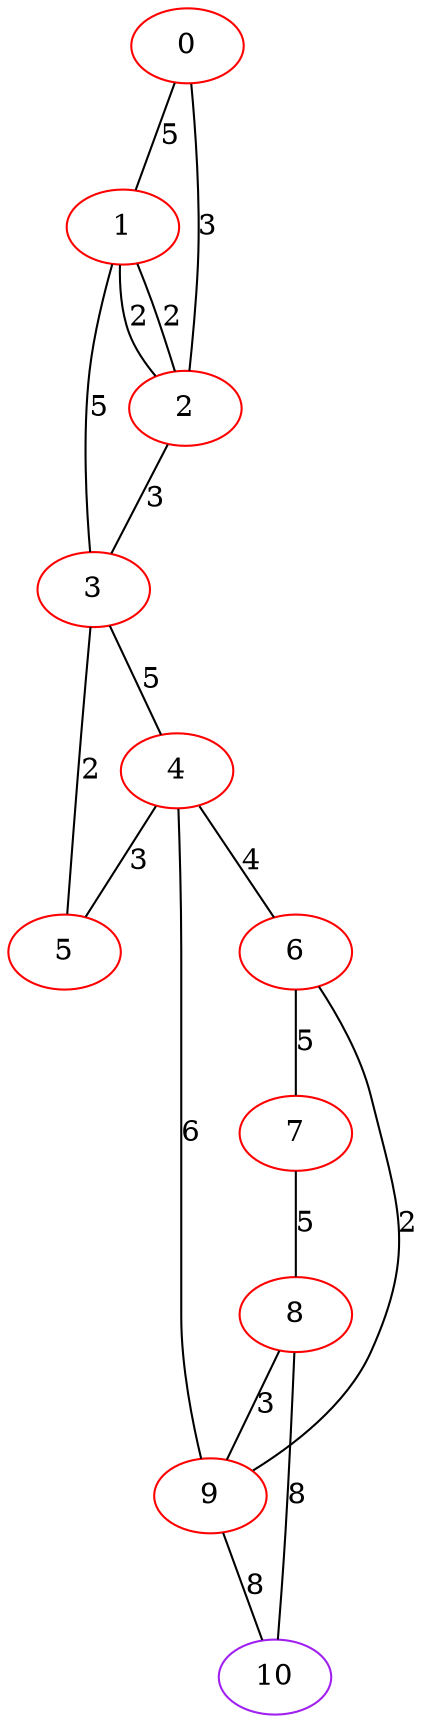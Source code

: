 graph "" {
0 [color=red, weight=1];
1 [color=red, weight=1];
2 [color=red, weight=1];
3 [color=red, weight=1];
4 [color=red, weight=1];
5 [color=red, weight=1];
6 [color=red, weight=1];
7 [color=red, weight=1];
8 [color=red, weight=1];
9 [color=red, weight=1];
10 [color=purple, weight=4];
0 -- 1  [key=0, label=5];
0 -- 2  [key=0, label=3];
1 -- 2  [key=0, label=2];
1 -- 2  [key=1, label=2];
1 -- 3  [key=0, label=5];
2 -- 3  [key=0, label=3];
3 -- 4  [key=0, label=5];
3 -- 5  [key=0, label=2];
4 -- 9  [key=0, label=6];
4 -- 5  [key=0, label=3];
4 -- 6  [key=0, label=4];
6 -- 9  [key=0, label=2];
6 -- 7  [key=0, label=5];
7 -- 8  [key=0, label=5];
8 -- 9  [key=0, label=3];
8 -- 10  [key=0, label=8];
9 -- 10  [key=0, label=8];
}
